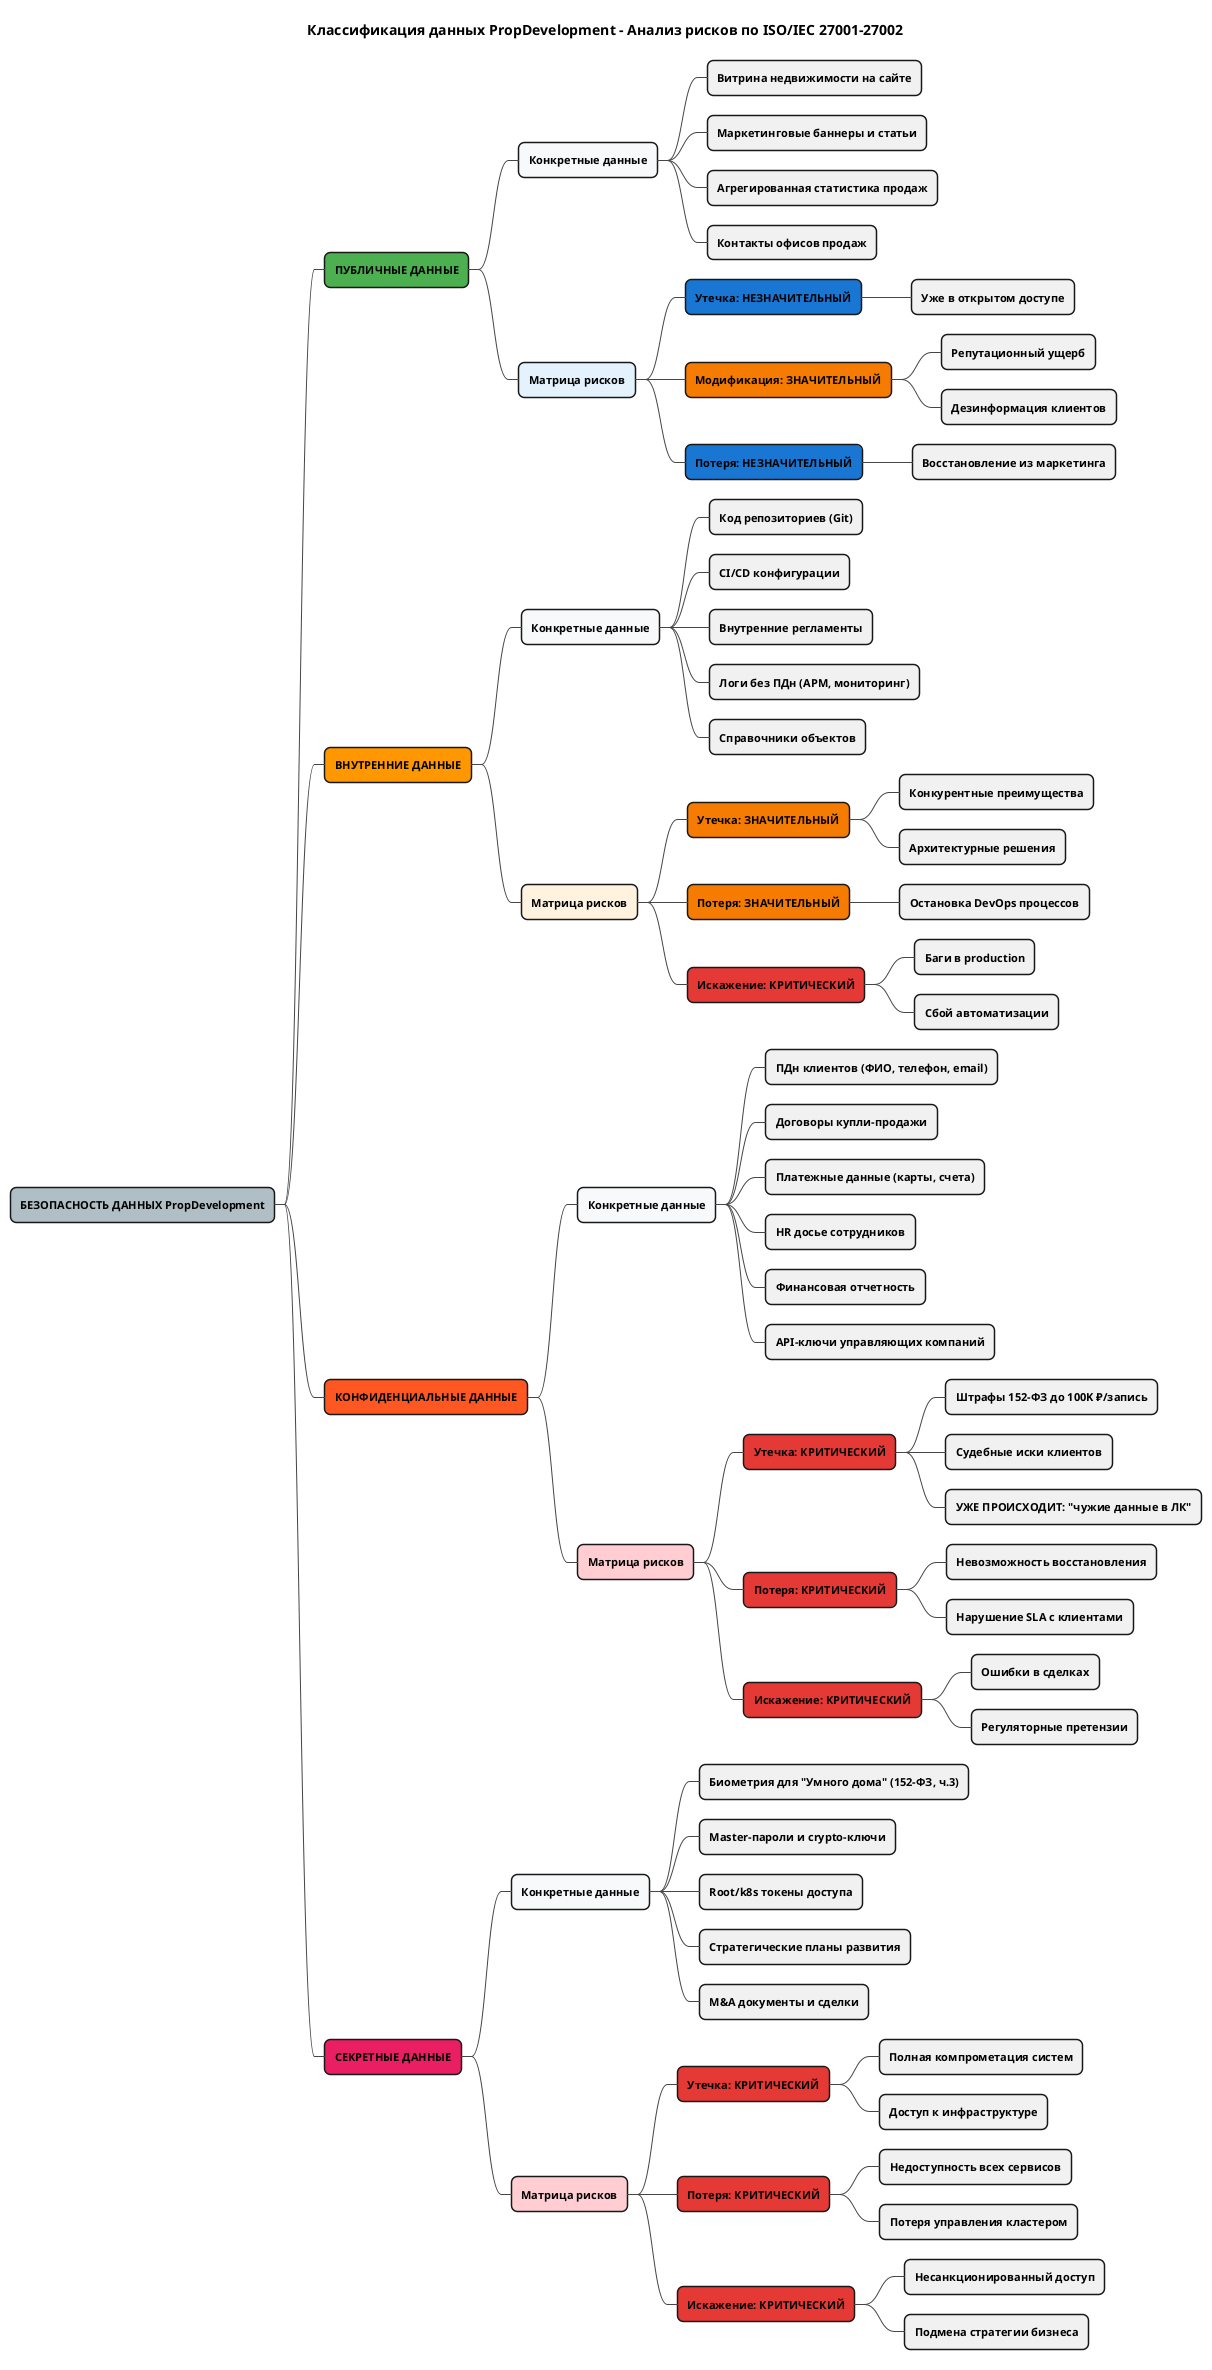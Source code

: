 @startmindmap
!theme vibrant
title Классификация данных PropDevelopment - Анализ рисков по ISO/IEC 27001-27002

<style>
mindmapDiagram {
  node {
    FontName Segoe UI
    FontSize 11
    FontStyle bold
    RoundCorner 12
    Padding 10
    MaximumWidth 260
    FontColor #000000
  }
  .root {
    BackgroundColor gradient-from-#CFD8DC-to-#B0BEC5
    FontSize 16
  }
  .public {
    BackgroundColor #E8F5E8
    LineColor #2E7D32
  }
  .internal {
    BackgroundColor #FFF8E1  
    LineColor #F57F17
  }
  .confidential {
    BackgroundColor #FFEBEE
    LineColor #D32F2F
  }
  .secret {
    BackgroundColor #FCE4EC
    LineColor #C2185B
  }
  .data-examples {
    BackgroundColor #F8F9FA
    LineColor #6C757D
  }
  .risk-low {
    BackgroundColor #E3F2FD
    LineColor #1976D2
  }
  .risk-medium {
    BackgroundColor #FFF3E0
    LineColor #F57C00
  }
  .risk-high {
    BackgroundColor #FFCDD2
    LineColor #E53935
  }
  .risk-header-public {
    BackgroundColor #E3F2FD
    LineColor #90CAF9
  }
  .risk-header-internal {
    BackgroundColor #FFF3E0
    LineColor #FFCC80
  }
  .risk-header-confidential {
    BackgroundColor #FFCDD2
    LineColor #EF9A9A
  }
  .risk-header-secret {
    BackgroundColor #FFCDD2
    LineColor #EF9A9A
  }
}
</style>

*[#B0BEC5] **БЕЗОПАСНОСТЬ ДАННЫХ PropDevelopment**

**[#4CAF50] ПУБЛИЧНЫЕ ДАННЫЕ
***[#F8F9FA] **Конкретные данные**
**** Витрина недвижимости на сайте
**** Маркетинговые баннеры и статьи
**** Агрегированная статистика продаж
**** Контакты офисов продаж
***[#E3F2FD] **Матрица рисков**
****[#1976D2] Утечка: **НЕЗНАЧИТЕЛЬНЫЙ**
***** Уже в открытом доступе
****[#F57C00] Модификация: **ЗНАЧИТЕЛЬНЫЙ**
***** Репутационный ущерб
***** Дезинформация клиентов
****[#1976D2] Потеря: **НЕЗНАЧИТЕЛЬНЫЙ**
***** Восстановление из маркетинга

**[#FF9800] ВНУТРЕННИЕ ДАННЫЕ
***[#F8F9FA] **Конкретные данные**
**** Код репозиториев (Git)
**** CI/CD конфигурации
**** Внутренние регламенты
**** Логи без ПДн (APM, мониторинг)
**** Справочники объектов
***[#FFF3E0] **Матрица рисков**
****[#F57C00] Утечка: **ЗНАЧИТЕЛЬНЫЙ**
***** Конкурентные преимущества
***** Архитектурные решения
****[#F57C00] Потеря: **ЗНАЧИТЕЛЬНЫЙ**
***** Остановка DevOps процессов
****[#E53935] Искажение: **КРИТИЧЕСКИЙ**
***** Баги в production
***** Сбой автоматизации

**[#FF5722] КОНФИДЕНЦИАЛЬНЫЕ ДАННЫЕ
***[#F8F9FA] **Конкретные данные**
**** ПДн клиентов (ФИО, телефон, email)
**** Договоры купли-продажи
**** Платежные данные (карты, счета)
**** HR досье сотрудников
**** Финансовая отчетность
**** API-ключи управляющих компаний
***[#FFCDD2] **Матрица рисков**
****[#E53935] Утечка: **КРИТИЧЕСКИЙ**
***** Штрафы 152-ФЗ до 100K ₽/запись
***** Судебные иски клиентов
***** УЖЕ ПРОИСХОДИТ: "чужие данные в ЛК"
****[#E53935] Потеря: **КРИТИЧЕСКИЙ**
***** Невозможность восстановления
***** Нарушение SLA с клиентами
****[#E53935] Искажение: **КРИТИЧЕСКИЙ**
***** Ошибки в сделках
***** Регуляторные претензии

**[#E91E63] СЕКРЕТНЫЕ ДАННЫЕ
***[#F8F9FA] **Конкретные данные**
**** Биометрия для "Умного дома" (152-ФЗ, ч.3)
**** Master-пароли и crypto-ключи
**** Root/k8s токены доступа
**** Стратегические планы развития
**** M&A документы и сделки
***[#FFCDD2] **Матрица рисков**
****[#E53935] Утечка: **КРИТИЧЕСКИЙ**
***** Полная компрометация систем
***** Доступ к инфраструктуре
****[#E53935] Потеря: **КРИТИЧЕСКИЙ**
***** Недоступность всех сервисов
***** Потеря управления кластером
****[#E53935] Искажение: **КРИТИЧЕСКИЙ**
***** Несанкционированный доступ
***** Подмена стратегии бизнеса

@endmindmap 